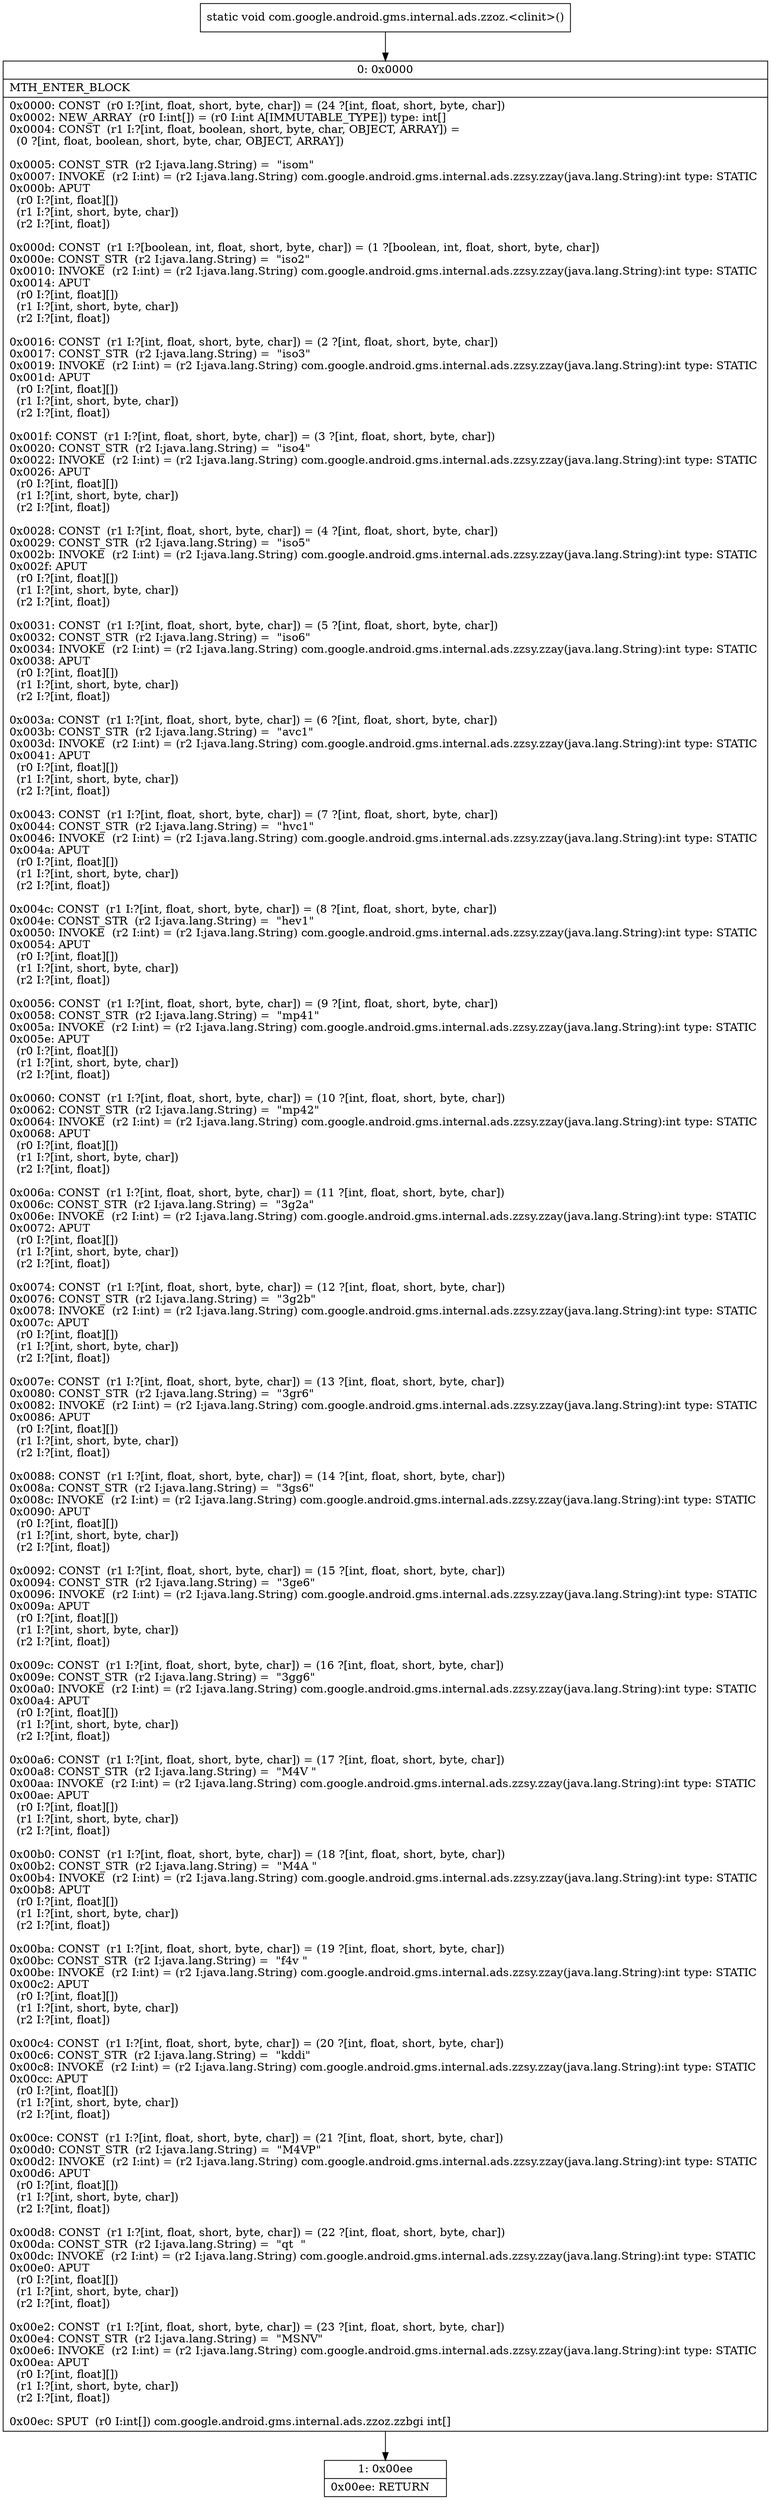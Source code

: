 digraph "CFG forcom.google.android.gms.internal.ads.zzoz.\<clinit\>()V" {
Node_0 [shape=record,label="{0\:\ 0x0000|MTH_ENTER_BLOCK\l|0x0000: CONST  (r0 I:?[int, float, short, byte, char]) = (24 ?[int, float, short, byte, char]) \l0x0002: NEW_ARRAY  (r0 I:int[]) = (r0 I:int A[IMMUTABLE_TYPE]) type: int[] \l0x0004: CONST  (r1 I:?[int, float, boolean, short, byte, char, OBJECT, ARRAY]) = \l  (0 ?[int, float, boolean, short, byte, char, OBJECT, ARRAY])\l \l0x0005: CONST_STR  (r2 I:java.lang.String) =  \"isom\" \l0x0007: INVOKE  (r2 I:int) = (r2 I:java.lang.String) com.google.android.gms.internal.ads.zzsy.zzay(java.lang.String):int type: STATIC \l0x000b: APUT  \l  (r0 I:?[int, float][])\l  (r1 I:?[int, short, byte, char])\l  (r2 I:?[int, float])\l \l0x000d: CONST  (r1 I:?[boolean, int, float, short, byte, char]) = (1 ?[boolean, int, float, short, byte, char]) \l0x000e: CONST_STR  (r2 I:java.lang.String) =  \"iso2\" \l0x0010: INVOKE  (r2 I:int) = (r2 I:java.lang.String) com.google.android.gms.internal.ads.zzsy.zzay(java.lang.String):int type: STATIC \l0x0014: APUT  \l  (r0 I:?[int, float][])\l  (r1 I:?[int, short, byte, char])\l  (r2 I:?[int, float])\l \l0x0016: CONST  (r1 I:?[int, float, short, byte, char]) = (2 ?[int, float, short, byte, char]) \l0x0017: CONST_STR  (r2 I:java.lang.String) =  \"iso3\" \l0x0019: INVOKE  (r2 I:int) = (r2 I:java.lang.String) com.google.android.gms.internal.ads.zzsy.zzay(java.lang.String):int type: STATIC \l0x001d: APUT  \l  (r0 I:?[int, float][])\l  (r1 I:?[int, short, byte, char])\l  (r2 I:?[int, float])\l \l0x001f: CONST  (r1 I:?[int, float, short, byte, char]) = (3 ?[int, float, short, byte, char]) \l0x0020: CONST_STR  (r2 I:java.lang.String) =  \"iso4\" \l0x0022: INVOKE  (r2 I:int) = (r2 I:java.lang.String) com.google.android.gms.internal.ads.zzsy.zzay(java.lang.String):int type: STATIC \l0x0026: APUT  \l  (r0 I:?[int, float][])\l  (r1 I:?[int, short, byte, char])\l  (r2 I:?[int, float])\l \l0x0028: CONST  (r1 I:?[int, float, short, byte, char]) = (4 ?[int, float, short, byte, char]) \l0x0029: CONST_STR  (r2 I:java.lang.String) =  \"iso5\" \l0x002b: INVOKE  (r2 I:int) = (r2 I:java.lang.String) com.google.android.gms.internal.ads.zzsy.zzay(java.lang.String):int type: STATIC \l0x002f: APUT  \l  (r0 I:?[int, float][])\l  (r1 I:?[int, short, byte, char])\l  (r2 I:?[int, float])\l \l0x0031: CONST  (r1 I:?[int, float, short, byte, char]) = (5 ?[int, float, short, byte, char]) \l0x0032: CONST_STR  (r2 I:java.lang.String) =  \"iso6\" \l0x0034: INVOKE  (r2 I:int) = (r2 I:java.lang.String) com.google.android.gms.internal.ads.zzsy.zzay(java.lang.String):int type: STATIC \l0x0038: APUT  \l  (r0 I:?[int, float][])\l  (r1 I:?[int, short, byte, char])\l  (r2 I:?[int, float])\l \l0x003a: CONST  (r1 I:?[int, float, short, byte, char]) = (6 ?[int, float, short, byte, char]) \l0x003b: CONST_STR  (r2 I:java.lang.String) =  \"avc1\" \l0x003d: INVOKE  (r2 I:int) = (r2 I:java.lang.String) com.google.android.gms.internal.ads.zzsy.zzay(java.lang.String):int type: STATIC \l0x0041: APUT  \l  (r0 I:?[int, float][])\l  (r1 I:?[int, short, byte, char])\l  (r2 I:?[int, float])\l \l0x0043: CONST  (r1 I:?[int, float, short, byte, char]) = (7 ?[int, float, short, byte, char]) \l0x0044: CONST_STR  (r2 I:java.lang.String) =  \"hvc1\" \l0x0046: INVOKE  (r2 I:int) = (r2 I:java.lang.String) com.google.android.gms.internal.ads.zzsy.zzay(java.lang.String):int type: STATIC \l0x004a: APUT  \l  (r0 I:?[int, float][])\l  (r1 I:?[int, short, byte, char])\l  (r2 I:?[int, float])\l \l0x004c: CONST  (r1 I:?[int, float, short, byte, char]) = (8 ?[int, float, short, byte, char]) \l0x004e: CONST_STR  (r2 I:java.lang.String) =  \"hev1\" \l0x0050: INVOKE  (r2 I:int) = (r2 I:java.lang.String) com.google.android.gms.internal.ads.zzsy.zzay(java.lang.String):int type: STATIC \l0x0054: APUT  \l  (r0 I:?[int, float][])\l  (r1 I:?[int, short, byte, char])\l  (r2 I:?[int, float])\l \l0x0056: CONST  (r1 I:?[int, float, short, byte, char]) = (9 ?[int, float, short, byte, char]) \l0x0058: CONST_STR  (r2 I:java.lang.String) =  \"mp41\" \l0x005a: INVOKE  (r2 I:int) = (r2 I:java.lang.String) com.google.android.gms.internal.ads.zzsy.zzay(java.lang.String):int type: STATIC \l0x005e: APUT  \l  (r0 I:?[int, float][])\l  (r1 I:?[int, short, byte, char])\l  (r2 I:?[int, float])\l \l0x0060: CONST  (r1 I:?[int, float, short, byte, char]) = (10 ?[int, float, short, byte, char]) \l0x0062: CONST_STR  (r2 I:java.lang.String) =  \"mp42\" \l0x0064: INVOKE  (r2 I:int) = (r2 I:java.lang.String) com.google.android.gms.internal.ads.zzsy.zzay(java.lang.String):int type: STATIC \l0x0068: APUT  \l  (r0 I:?[int, float][])\l  (r1 I:?[int, short, byte, char])\l  (r2 I:?[int, float])\l \l0x006a: CONST  (r1 I:?[int, float, short, byte, char]) = (11 ?[int, float, short, byte, char]) \l0x006c: CONST_STR  (r2 I:java.lang.String) =  \"3g2a\" \l0x006e: INVOKE  (r2 I:int) = (r2 I:java.lang.String) com.google.android.gms.internal.ads.zzsy.zzay(java.lang.String):int type: STATIC \l0x0072: APUT  \l  (r0 I:?[int, float][])\l  (r1 I:?[int, short, byte, char])\l  (r2 I:?[int, float])\l \l0x0074: CONST  (r1 I:?[int, float, short, byte, char]) = (12 ?[int, float, short, byte, char]) \l0x0076: CONST_STR  (r2 I:java.lang.String) =  \"3g2b\" \l0x0078: INVOKE  (r2 I:int) = (r2 I:java.lang.String) com.google.android.gms.internal.ads.zzsy.zzay(java.lang.String):int type: STATIC \l0x007c: APUT  \l  (r0 I:?[int, float][])\l  (r1 I:?[int, short, byte, char])\l  (r2 I:?[int, float])\l \l0x007e: CONST  (r1 I:?[int, float, short, byte, char]) = (13 ?[int, float, short, byte, char]) \l0x0080: CONST_STR  (r2 I:java.lang.String) =  \"3gr6\" \l0x0082: INVOKE  (r2 I:int) = (r2 I:java.lang.String) com.google.android.gms.internal.ads.zzsy.zzay(java.lang.String):int type: STATIC \l0x0086: APUT  \l  (r0 I:?[int, float][])\l  (r1 I:?[int, short, byte, char])\l  (r2 I:?[int, float])\l \l0x0088: CONST  (r1 I:?[int, float, short, byte, char]) = (14 ?[int, float, short, byte, char]) \l0x008a: CONST_STR  (r2 I:java.lang.String) =  \"3gs6\" \l0x008c: INVOKE  (r2 I:int) = (r2 I:java.lang.String) com.google.android.gms.internal.ads.zzsy.zzay(java.lang.String):int type: STATIC \l0x0090: APUT  \l  (r0 I:?[int, float][])\l  (r1 I:?[int, short, byte, char])\l  (r2 I:?[int, float])\l \l0x0092: CONST  (r1 I:?[int, float, short, byte, char]) = (15 ?[int, float, short, byte, char]) \l0x0094: CONST_STR  (r2 I:java.lang.String) =  \"3ge6\" \l0x0096: INVOKE  (r2 I:int) = (r2 I:java.lang.String) com.google.android.gms.internal.ads.zzsy.zzay(java.lang.String):int type: STATIC \l0x009a: APUT  \l  (r0 I:?[int, float][])\l  (r1 I:?[int, short, byte, char])\l  (r2 I:?[int, float])\l \l0x009c: CONST  (r1 I:?[int, float, short, byte, char]) = (16 ?[int, float, short, byte, char]) \l0x009e: CONST_STR  (r2 I:java.lang.String) =  \"3gg6\" \l0x00a0: INVOKE  (r2 I:int) = (r2 I:java.lang.String) com.google.android.gms.internal.ads.zzsy.zzay(java.lang.String):int type: STATIC \l0x00a4: APUT  \l  (r0 I:?[int, float][])\l  (r1 I:?[int, short, byte, char])\l  (r2 I:?[int, float])\l \l0x00a6: CONST  (r1 I:?[int, float, short, byte, char]) = (17 ?[int, float, short, byte, char]) \l0x00a8: CONST_STR  (r2 I:java.lang.String) =  \"M4V \" \l0x00aa: INVOKE  (r2 I:int) = (r2 I:java.lang.String) com.google.android.gms.internal.ads.zzsy.zzay(java.lang.String):int type: STATIC \l0x00ae: APUT  \l  (r0 I:?[int, float][])\l  (r1 I:?[int, short, byte, char])\l  (r2 I:?[int, float])\l \l0x00b0: CONST  (r1 I:?[int, float, short, byte, char]) = (18 ?[int, float, short, byte, char]) \l0x00b2: CONST_STR  (r2 I:java.lang.String) =  \"M4A \" \l0x00b4: INVOKE  (r2 I:int) = (r2 I:java.lang.String) com.google.android.gms.internal.ads.zzsy.zzay(java.lang.String):int type: STATIC \l0x00b8: APUT  \l  (r0 I:?[int, float][])\l  (r1 I:?[int, short, byte, char])\l  (r2 I:?[int, float])\l \l0x00ba: CONST  (r1 I:?[int, float, short, byte, char]) = (19 ?[int, float, short, byte, char]) \l0x00bc: CONST_STR  (r2 I:java.lang.String) =  \"f4v \" \l0x00be: INVOKE  (r2 I:int) = (r2 I:java.lang.String) com.google.android.gms.internal.ads.zzsy.zzay(java.lang.String):int type: STATIC \l0x00c2: APUT  \l  (r0 I:?[int, float][])\l  (r1 I:?[int, short, byte, char])\l  (r2 I:?[int, float])\l \l0x00c4: CONST  (r1 I:?[int, float, short, byte, char]) = (20 ?[int, float, short, byte, char]) \l0x00c6: CONST_STR  (r2 I:java.lang.String) =  \"kddi\" \l0x00c8: INVOKE  (r2 I:int) = (r2 I:java.lang.String) com.google.android.gms.internal.ads.zzsy.zzay(java.lang.String):int type: STATIC \l0x00cc: APUT  \l  (r0 I:?[int, float][])\l  (r1 I:?[int, short, byte, char])\l  (r2 I:?[int, float])\l \l0x00ce: CONST  (r1 I:?[int, float, short, byte, char]) = (21 ?[int, float, short, byte, char]) \l0x00d0: CONST_STR  (r2 I:java.lang.String) =  \"M4VP\" \l0x00d2: INVOKE  (r2 I:int) = (r2 I:java.lang.String) com.google.android.gms.internal.ads.zzsy.zzay(java.lang.String):int type: STATIC \l0x00d6: APUT  \l  (r0 I:?[int, float][])\l  (r1 I:?[int, short, byte, char])\l  (r2 I:?[int, float])\l \l0x00d8: CONST  (r1 I:?[int, float, short, byte, char]) = (22 ?[int, float, short, byte, char]) \l0x00da: CONST_STR  (r2 I:java.lang.String) =  \"qt  \" \l0x00dc: INVOKE  (r2 I:int) = (r2 I:java.lang.String) com.google.android.gms.internal.ads.zzsy.zzay(java.lang.String):int type: STATIC \l0x00e0: APUT  \l  (r0 I:?[int, float][])\l  (r1 I:?[int, short, byte, char])\l  (r2 I:?[int, float])\l \l0x00e2: CONST  (r1 I:?[int, float, short, byte, char]) = (23 ?[int, float, short, byte, char]) \l0x00e4: CONST_STR  (r2 I:java.lang.String) =  \"MSNV\" \l0x00e6: INVOKE  (r2 I:int) = (r2 I:java.lang.String) com.google.android.gms.internal.ads.zzsy.zzay(java.lang.String):int type: STATIC \l0x00ea: APUT  \l  (r0 I:?[int, float][])\l  (r1 I:?[int, short, byte, char])\l  (r2 I:?[int, float])\l \l0x00ec: SPUT  (r0 I:int[]) com.google.android.gms.internal.ads.zzoz.zzbgi int[] \l}"];
Node_1 [shape=record,label="{1\:\ 0x00ee|0x00ee: RETURN   \l}"];
MethodNode[shape=record,label="{static void com.google.android.gms.internal.ads.zzoz.\<clinit\>() }"];
MethodNode -> Node_0;
Node_0 -> Node_1;
}

